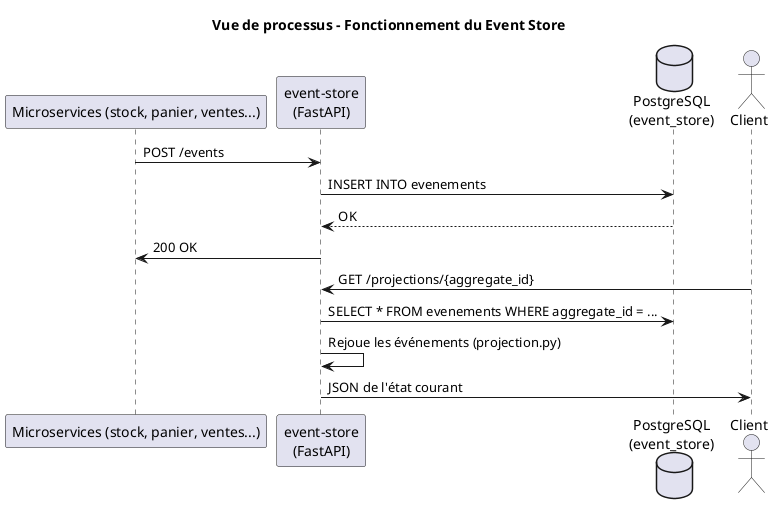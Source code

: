 @startuml
title Vue de processus – Fonctionnement du Event Store

participant "Microservices (stock, panier, ventes...)" as Services
participant "event-store\n(FastAPI)" as EventStore
database "PostgreSQL\n(event_store)" as DB
actor Client

Services -> EventStore : POST /events
EventStore -> DB : INSERT INTO evenements
DB --> EventStore : OK
EventStore -> Services : 200 OK

Client -> EventStore : GET /projections/{aggregate_id}
EventStore -> DB : SELECT * FROM evenements WHERE aggregate_id = ...
EventStore -> EventStore : Rejoue les événements (projection.py)
EventStore -> Client : JSON de l'état courant

@enduml
